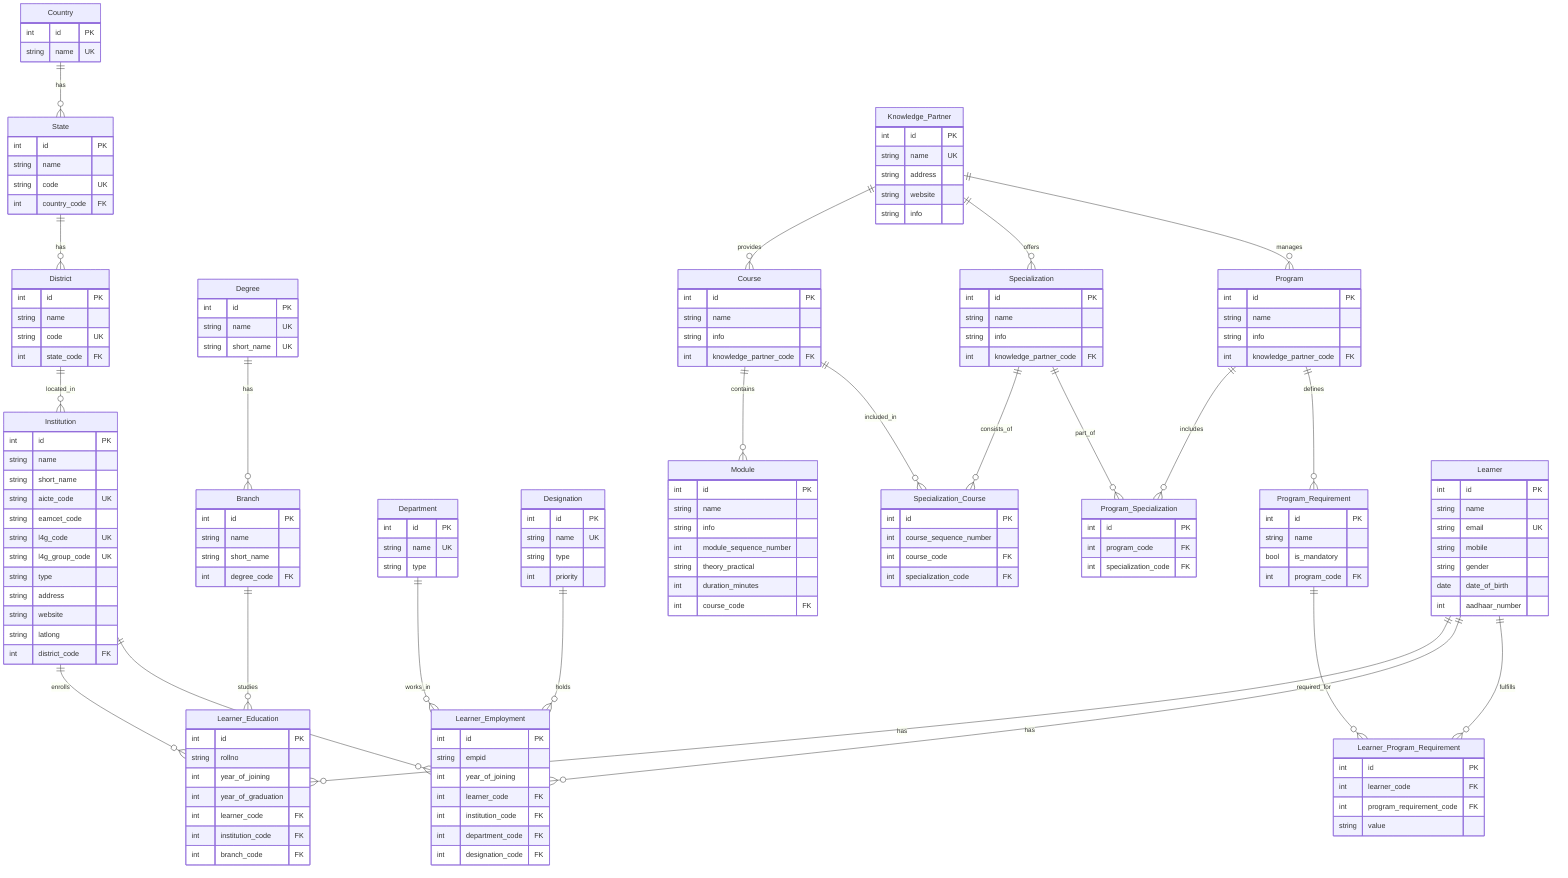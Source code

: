 erDiagram
    Country {
        int id PK
        string name UK
    }

    State {
        int id PK
        string name 
        string code UK
        int country_code FK
    }

    District {
        int id PK
        string name
        string code UK
        int state_code FK
    }

    Institution {
        int id PK
        string name
        string short_name
        string aicte_code UK
        string eamcet_code
        string l4g_code UK
        string l4g_group_code UK
        string type
        string address
        string website
        string latlong
        int district_code FK
    }

    Degree {
        int id PK
        string name UK
        string short_name UK
    }

    Branch {
        int id PK
        string name
        string short_name
        int degree_code FK
    }

    Department {
        int id PK
        string name UK
        string type
    }

    Designation {
        int id PK
        string name UK
        string type
        int priority
    }

    Knowledge_Partner {
        int id PK
        string name UK
        string address
        string website
        string info
    }

    Course {
        int id PK
        string name
        string info
        int knowledge_partner_code FK
    }

    Module {
        int id PK
        string name
        string info
        int module_sequence_number
        string theory_practical
        int duration_minutes
        int course_code FK
    }

    Specialization {
        int id PK
        string name
        string info
        int knowledge_partner_code FK
    }

    Specialization_Course {
        int id PK
        int course_sequence_number
        int course_code FK
        int specialization_code FK
    }

    Program {
        int id PK
        string name
        string info
        int knowledge_partner_code FK
    }

    Program_Specialization {
        int id PK
        int program_code FK
        int specialization_code FK
    }

    Program_Requirement {
        int id PK
        string name
        bool is_mandatory
        int program_code FK
    }

    Learner {
        int id PK
        string name
        string email UK
        string mobile
        string gender
        date date_of_birth
        int aadhaar_number
    }

    Learner_Education {
        int id PK
        string rollno
        int year_of_joining
        int year_of_graduation
        int learner_code FK
        int institution_code FK
        int branch_code FK
    }

    Learner_Employment {
        int id PK
        string empid
        int year_of_joining
        int learner_code FK
        int institution_code FK
        int department_code FK
        int designation_code FK
    }

    Learner_Program_Requirement {
        int id PK
        int learner_code FK
        int program_requirement_code FK
        string value
    }

    Country ||--o{ State : has
    State ||--o{ District : has
    District ||--o{ Institution : located_in
    
    Degree ||--o{ Branch : has
    
    Knowledge_Partner ||--o{ Course : provides
    Knowledge_Partner ||--o{ Specialization : offers
    Knowledge_Partner ||--o{ Program : manages
    
    Course ||--o{ Module : contains
    Course ||--o{ Specialization_Course : included_in
    Specialization ||--o{ Specialization_Course : consists_of
    
    Specialization ||--o{ Program_Specialization : part_of
    Program ||--o{ Program_Specialization : includes
    
    Program ||--o{ Program_Requirement : defines
    
    Learner ||--o{ Learner_Education : has
    Learner ||--o{ Learner_Employment : has
    Learner ||--o{ Learner_Program_Requirement : fulfills
    
    Institution ||--o{ Learner_Education : enrolls
    Institution ||--o{ Learner_Employment : employs
    
    Branch ||--o{ Learner_Education : studies
    
    Department ||--o{ Learner_Employment : works_in
    Designation ||--o{ Learner_Employment : holds
    
    Program_Requirement ||--o{ Learner_Program_Requirement : required_for